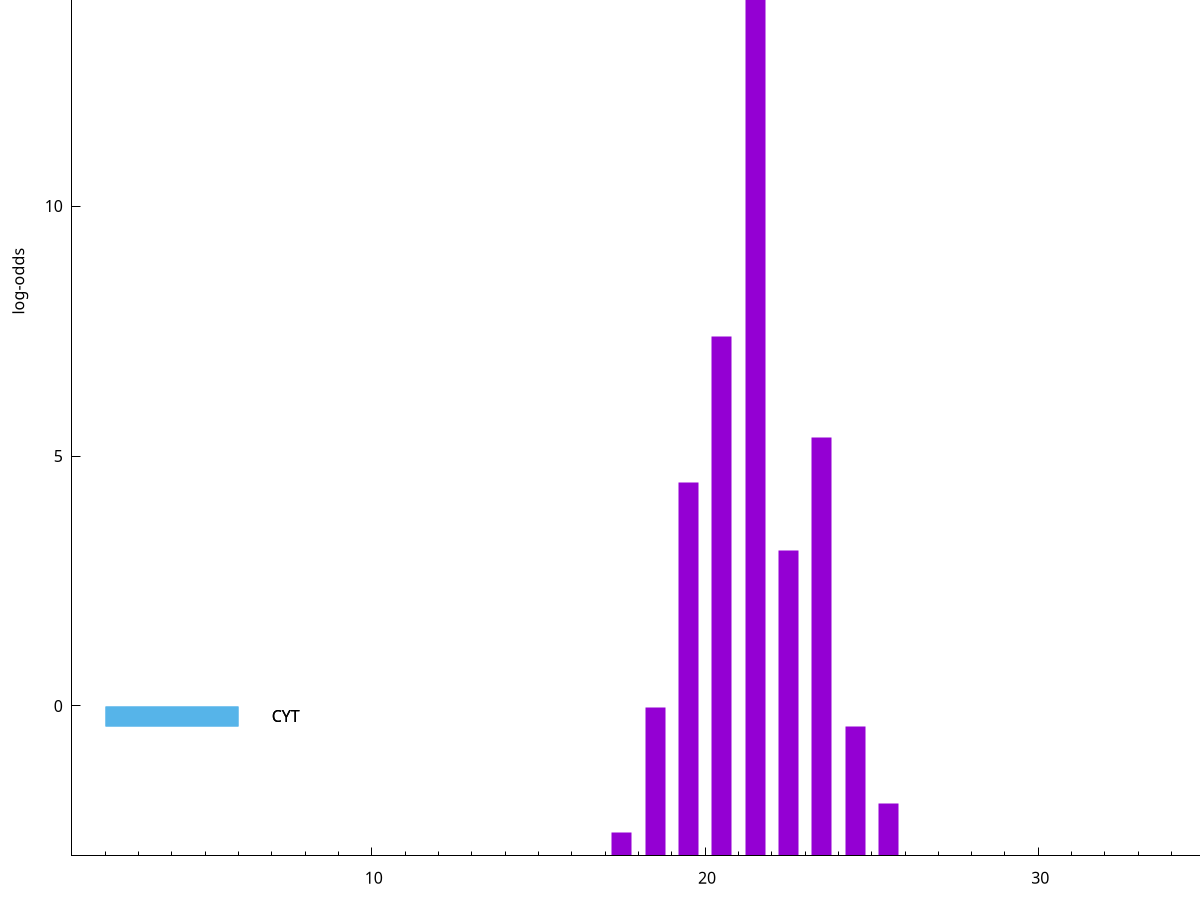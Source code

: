 set title "LipoP predictions for SRR4017833.gff"
set size 2., 1.4
set xrange [1:70] 
set mxtics 10
set yrange [-3:20]
set y2range [0:23]
set ylabel "log-odds"
set term postscript eps color solid "Helvetica" 30
set output "SRR4017833.gff112.eps"
set arrow from 2,16.5101 to 6,16.5101 nohead lt 1 lw 20
set label "SpI" at 7,16.5101
set arrow from 2,-0.200913 to 6,-0.200913 nohead lt 3 lw 20
set label "CYT" at 7,-0.200913
set arrow from 2,-0.200913 to 6,-0.200913 nohead lt 3 lw 20
set label "CYT" at 7,-0.200913
set arrow from 2,16.5101 to 6,16.5101 nohead lt 1 lw 20
set label "SpI" at 7,16.5101
# NOTE: The scores below are the log-odds scores with the threshold
# NOTE: subtracted (a hack to make gnuplot make the histogram all
# NOTE: look nice).
plot "-" axes x1y2 title "" with impulses lt 1 lw 20
21.500000 19.506400
20.500000 10.393070
23.500000 8.375280
19.500000 7.470700
22.500000 6.118790
18.500000 2.974588
24.500000 2.595105
25.500000 1.058550
17.500000 0.474760
e
exit

